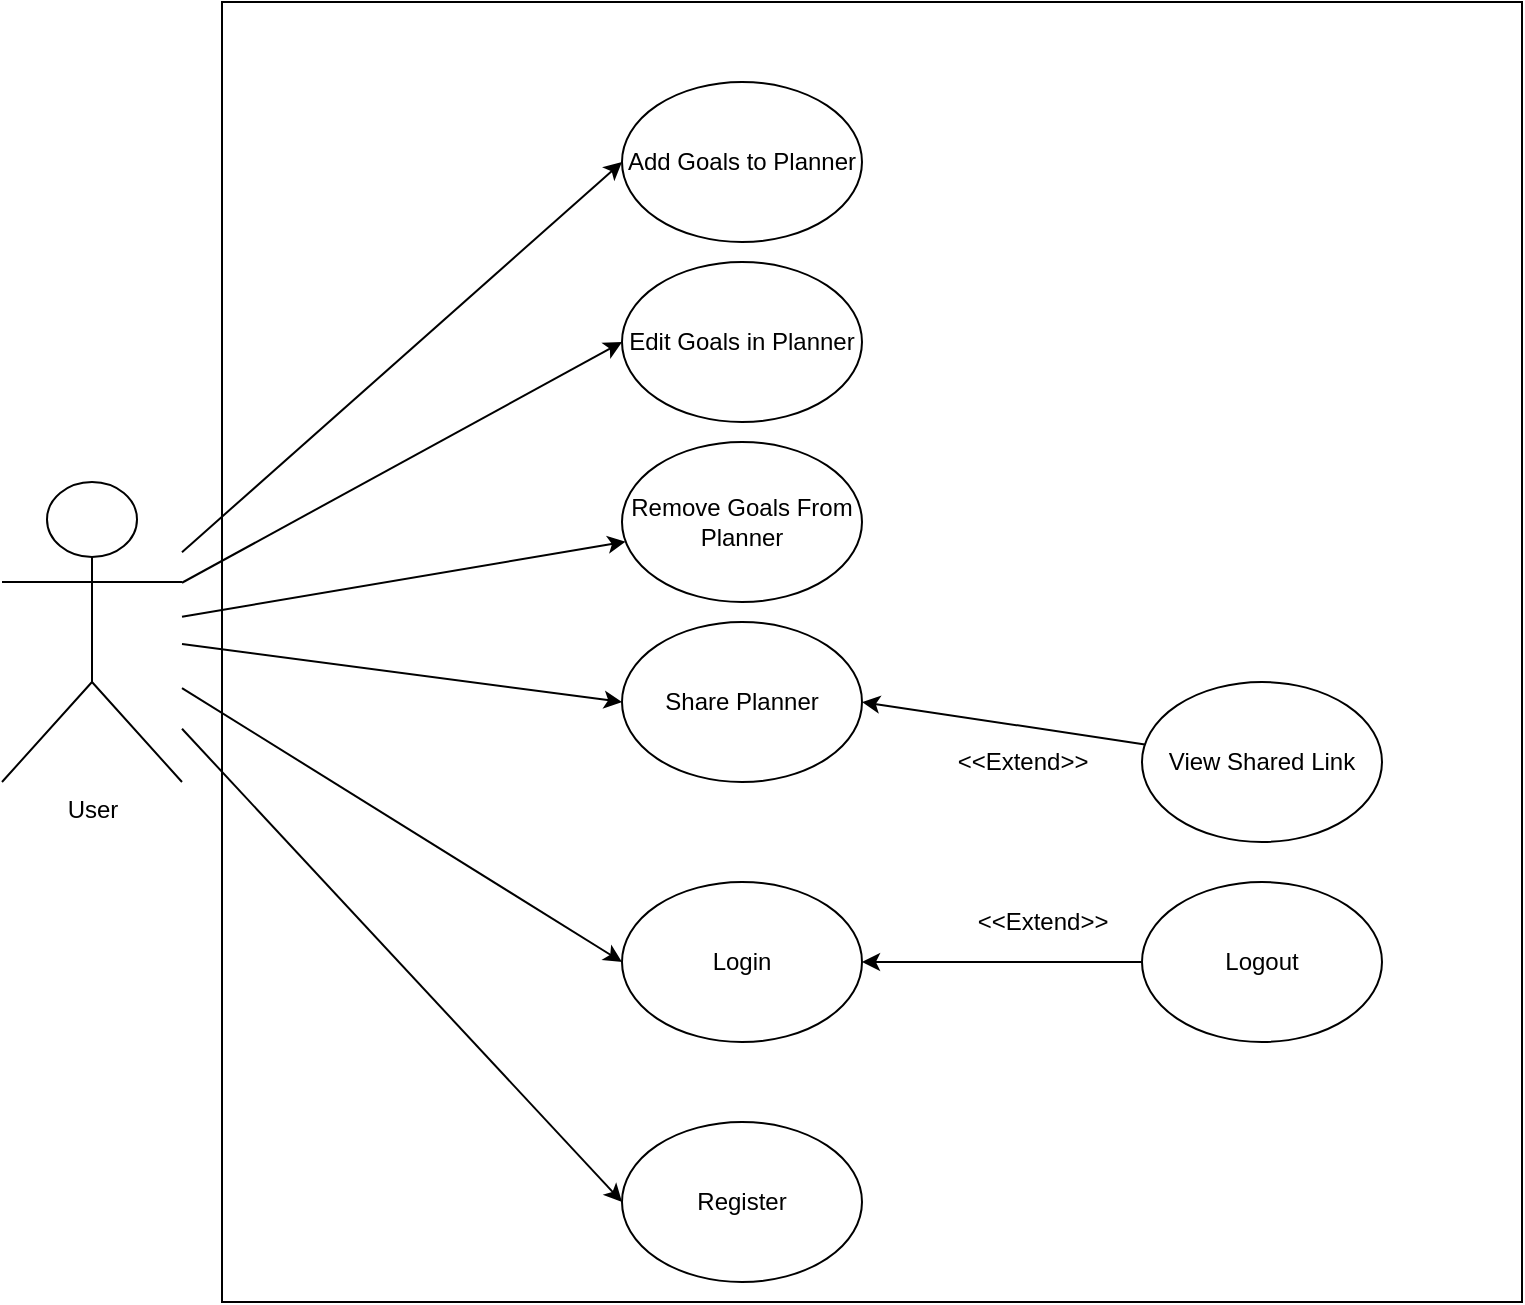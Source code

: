 <mxfile version="14.4.8" type="device"><diagram id="s9Xk76eNg8wFnutyPx5y" name="Page-1"><mxGraphModel dx="1422" dy="705" grid="1" gridSize="10" guides="1" tooltips="1" connect="1" arrows="1" fold="1" page="1" pageScale="1" pageWidth="827" pageHeight="1169" math="0" shadow="0"><root><mxCell id="0"/><mxCell id="1" parent="0"/><mxCell id="4N0RnB8Us_d9qZNKaGiO-15" value="" style="whiteSpace=wrap;html=1;aspect=fixed;" vertex="1" parent="1"><mxGeometry x="160" y="40" width="650" height="650" as="geometry"/></mxCell><mxCell id="4N0RnB8Us_d9qZNKaGiO-19" style="edgeStyle=none;rounded=0;orthogonalLoop=1;jettySize=auto;html=1;entryX=0;entryY=0.5;entryDx=0;entryDy=0;" edge="1" parent="1" source="4N0RnB8Us_d9qZNKaGiO-1" target="4N0RnB8Us_d9qZNKaGiO-10"><mxGeometry relative="1" as="geometry"/></mxCell><mxCell id="4N0RnB8Us_d9qZNKaGiO-20" style="edgeStyle=none;rounded=0;orthogonalLoop=1;jettySize=auto;html=1;entryX=0;entryY=0.5;entryDx=0;entryDy=0;" edge="1" parent="1" source="4N0RnB8Us_d9qZNKaGiO-1" target="4N0RnB8Us_d9qZNKaGiO-5"><mxGeometry relative="1" as="geometry"/></mxCell><mxCell id="4N0RnB8Us_d9qZNKaGiO-21" style="edgeStyle=none;rounded=0;orthogonalLoop=1;jettySize=auto;html=1;entryX=0;entryY=0.5;entryDx=0;entryDy=0;" edge="1" parent="1" source="4N0RnB8Us_d9qZNKaGiO-1" target="4N0RnB8Us_d9qZNKaGiO-8"><mxGeometry relative="1" as="geometry"><mxPoint x="360" y="230" as="targetPoint"/></mxGeometry></mxCell><mxCell id="4N0RnB8Us_d9qZNKaGiO-22" style="edgeStyle=none;rounded=0;orthogonalLoop=1;jettySize=auto;html=1;entryX=0;entryY=0.5;entryDx=0;entryDy=0;" edge="1" parent="1" source="4N0RnB8Us_d9qZNKaGiO-1" target="4N0RnB8Us_d9qZNKaGiO-2"><mxGeometry relative="1" as="geometry"/></mxCell><mxCell id="4N0RnB8Us_d9qZNKaGiO-36" style="edgeStyle=none;rounded=0;orthogonalLoop=1;jettySize=auto;html=1;entryX=0;entryY=0.5;entryDx=0;entryDy=0;" edge="1" parent="1" source="4N0RnB8Us_d9qZNKaGiO-1" target="4N0RnB8Us_d9qZNKaGiO-7"><mxGeometry relative="1" as="geometry"/></mxCell><mxCell id="4N0RnB8Us_d9qZNKaGiO-37" style="edgeStyle=none;rounded=0;orthogonalLoop=1;jettySize=auto;html=1;" edge="1" parent="1" source="4N0RnB8Us_d9qZNKaGiO-1" target="4N0RnB8Us_d9qZNKaGiO-9"><mxGeometry relative="1" as="geometry"/></mxCell><mxCell id="4N0RnB8Us_d9qZNKaGiO-1" value="User" style="shape=umlActor;verticalLabelPosition=bottom;verticalAlign=top;html=1;" vertex="1" parent="1"><mxGeometry x="50" y="280" width="90" height="150" as="geometry"/></mxCell><mxCell id="4N0RnB8Us_d9qZNKaGiO-2" value="Register" style="ellipse;whiteSpace=wrap;html=1;" vertex="1" parent="1"><mxGeometry x="360" y="600" width="120" height="80" as="geometry"/></mxCell><mxCell id="4N0RnB8Us_d9qZNKaGiO-32" style="edgeStyle=none;rounded=0;orthogonalLoop=1;jettySize=auto;html=1;entryX=1;entryY=0.5;entryDx=0;entryDy=0;" edge="1" parent="1" source="4N0RnB8Us_d9qZNKaGiO-3" target="4N0RnB8Us_d9qZNKaGiO-10"><mxGeometry relative="1" as="geometry"/></mxCell><mxCell id="4N0RnB8Us_d9qZNKaGiO-3" value="View Shared Link" style="ellipse;whiteSpace=wrap;html=1;" vertex="1" parent="1"><mxGeometry x="620" y="380" width="120" height="80" as="geometry"/></mxCell><mxCell id="4N0RnB8Us_d9qZNKaGiO-34" style="edgeStyle=none;rounded=0;orthogonalLoop=1;jettySize=auto;html=1;entryX=1;entryY=0.5;entryDx=0;entryDy=0;" edge="1" parent="1" source="4N0RnB8Us_d9qZNKaGiO-4" target="4N0RnB8Us_d9qZNKaGiO-5"><mxGeometry relative="1" as="geometry"/></mxCell><mxCell id="4N0RnB8Us_d9qZNKaGiO-4" value="Logout" style="ellipse;whiteSpace=wrap;html=1;" vertex="1" parent="1"><mxGeometry x="620" y="480" width="120" height="80" as="geometry"/></mxCell><mxCell id="4N0RnB8Us_d9qZNKaGiO-5" value="Login" style="ellipse;whiteSpace=wrap;html=1;" vertex="1" parent="1"><mxGeometry x="360" y="480" width="120" height="80" as="geometry"/></mxCell><mxCell id="4N0RnB8Us_d9qZNKaGiO-7" value="Add Goals to Planner" style="ellipse;whiteSpace=wrap;html=1;" vertex="1" parent="1"><mxGeometry x="360" y="80" width="120" height="80" as="geometry"/></mxCell><mxCell id="4N0RnB8Us_d9qZNKaGiO-8" value="Edit Goals in Planner" style="ellipse;whiteSpace=wrap;html=1;" vertex="1" parent="1"><mxGeometry x="360" y="170" width="120" height="80" as="geometry"/></mxCell><mxCell id="4N0RnB8Us_d9qZNKaGiO-9" value="Remove Goals From Planner" style="ellipse;whiteSpace=wrap;html=1;" vertex="1" parent="1"><mxGeometry x="360" y="260" width="120" height="80" as="geometry"/></mxCell><mxCell id="4N0RnB8Us_d9qZNKaGiO-10" value="Share Planner" style="ellipse;whiteSpace=wrap;html=1;" vertex="1" parent="1"><mxGeometry x="360" y="350" width="120" height="80" as="geometry"/></mxCell><mxCell id="4N0RnB8Us_d9qZNKaGiO-33" value="&amp;lt;&amp;lt;Extend&amp;gt;&amp;gt;" style="text;html=1;resizable=0;autosize=1;align=center;verticalAlign=middle;points=[];fillColor=none;strokeColor=none;rounded=0;" vertex="1" parent="1"><mxGeometry x="520" y="410" width="80" height="20" as="geometry"/></mxCell><mxCell id="4N0RnB8Us_d9qZNKaGiO-35" value="&amp;lt;&amp;lt;Extend&amp;gt;&amp;gt;" style="text;html=1;resizable=0;autosize=1;align=center;verticalAlign=middle;points=[];fillColor=none;strokeColor=none;rounded=0;" vertex="1" parent="1"><mxGeometry x="530" y="490" width="80" height="20" as="geometry"/></mxCell></root></mxGraphModel></diagram></mxfile>